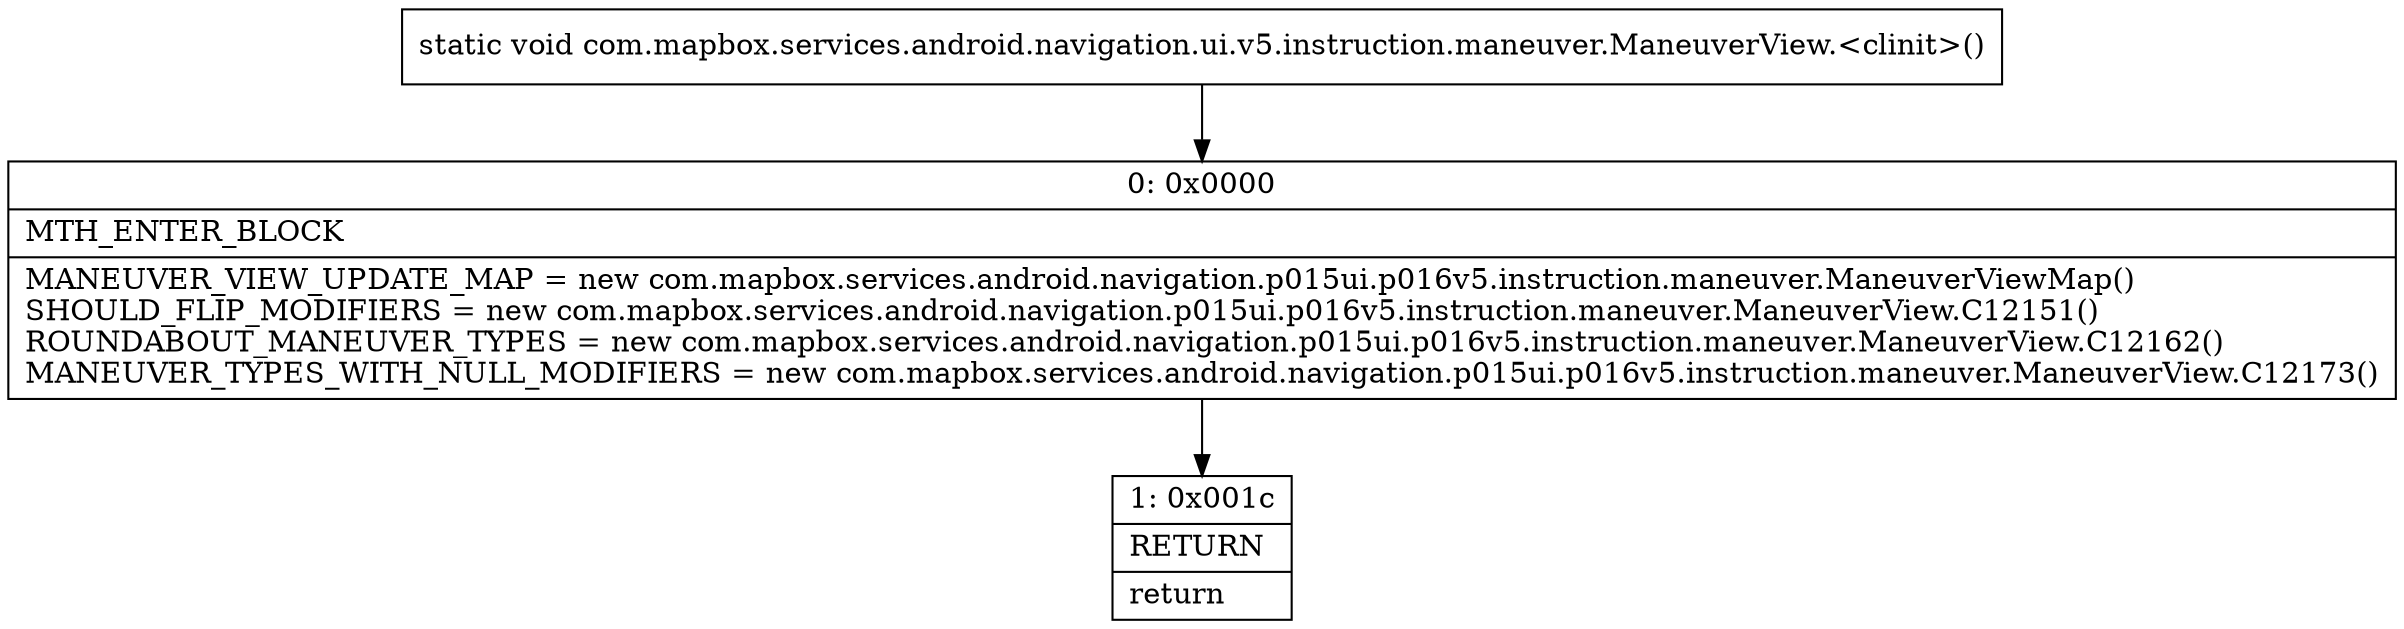 digraph "CFG forcom.mapbox.services.android.navigation.ui.v5.instruction.maneuver.ManeuverView.\<clinit\>()V" {
Node_0 [shape=record,label="{0\:\ 0x0000|MTH_ENTER_BLOCK\l|MANEUVER_VIEW_UPDATE_MAP = new com.mapbox.services.android.navigation.p015ui.p016v5.instruction.maneuver.ManeuverViewMap()\lSHOULD_FLIP_MODIFIERS = new com.mapbox.services.android.navigation.p015ui.p016v5.instruction.maneuver.ManeuverView.C12151()\lROUNDABOUT_MANEUVER_TYPES = new com.mapbox.services.android.navigation.p015ui.p016v5.instruction.maneuver.ManeuverView.C12162()\lMANEUVER_TYPES_WITH_NULL_MODIFIERS = new com.mapbox.services.android.navigation.p015ui.p016v5.instruction.maneuver.ManeuverView.C12173()\l}"];
Node_1 [shape=record,label="{1\:\ 0x001c|RETURN\l|return\l}"];
MethodNode[shape=record,label="{static void com.mapbox.services.android.navigation.ui.v5.instruction.maneuver.ManeuverView.\<clinit\>() }"];
MethodNode -> Node_0;
Node_0 -> Node_1;
}

